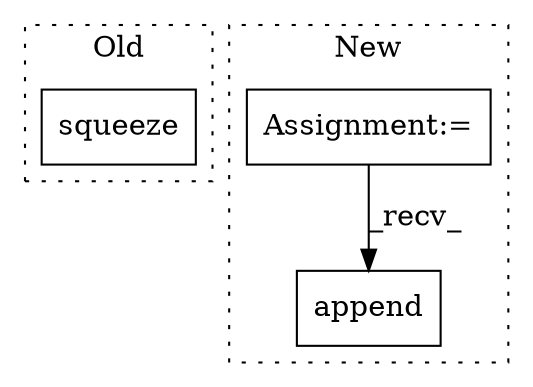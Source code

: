 digraph G {
subgraph cluster0 {
1 [label="squeeze" a="32" s="2316" l="9" shape="box"];
label = "Old";
style="dotted";
}
subgraph cluster1 {
2 [label="append" a="32" s="2142,2181" l="7,1" shape="box"];
3 [label="Assignment:=" a="7" s="1879" l="1" shape="box"];
label = "New";
style="dotted";
}
3 -> 2 [label="_recv_"];
}